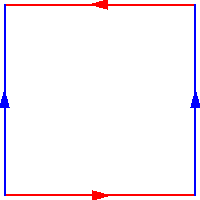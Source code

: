 settings.tex="pdflatex";

texpreamble("\usepackage{amsmath}
\usepackage{amsthm,amssymb}
\usepackage{mathpazo}
\usepackage[svgnames]{xcolor}
");
import graph;


size(100,IgnoreAspect);

draw((0,0)--(1,0),red,MidArrow);
draw((1,1)--(0,1),red,MidArrow);
draw((0,0)--(0,1),blue,MidArrow);
draw((1,0)--(1,1),blue,MidArrow);

//draw((0,1/2)--(1,1/2),dashed);
//draw((1/2,0)--(1/2,1),dashdotted);
